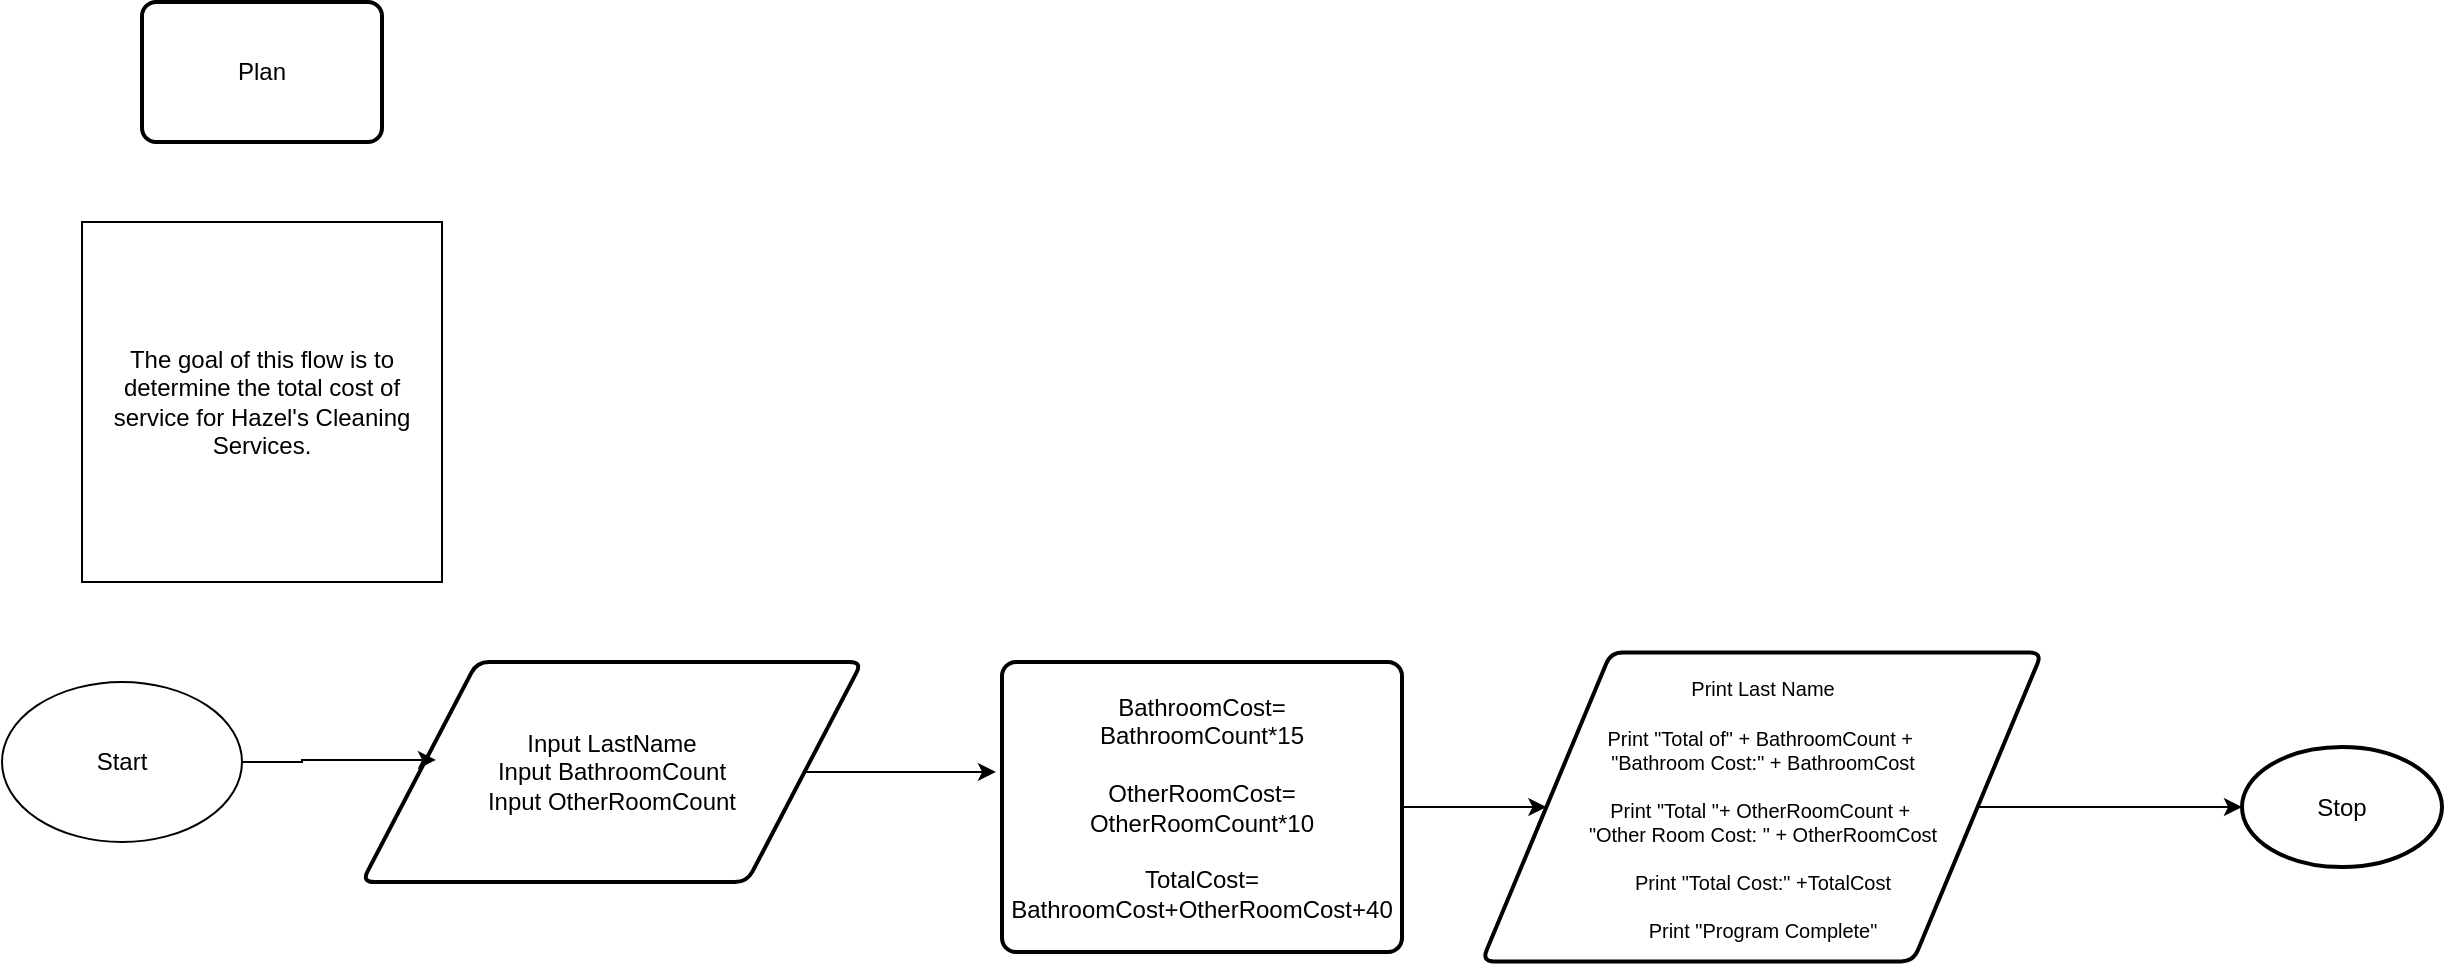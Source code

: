 <mxfile version="24.7.8">
  <diagram name="Page-1" id="vwzhQClkfowtvtcKZdUm">
    <mxGraphModel dx="2284" dy="1936" grid="1" gridSize="10" guides="1" tooltips="1" connect="1" arrows="1" fold="1" page="1" pageScale="1" pageWidth="850" pageHeight="1100" math="0" shadow="0">
      <root>
        <mxCell id="0" />
        <mxCell id="1" parent="0" />
        <mxCell id="cI5EF-JjfwaBmZ3LnjAF-1" value="Start" style="ellipse;whiteSpace=wrap;html=1;" parent="1" vertex="1">
          <mxGeometry x="-240" y="330" width="120" height="80" as="geometry" />
        </mxCell>
        <mxCell id="cI5EF-JjfwaBmZ3LnjAF-2" value="Input LastName&lt;div&gt;Input BathroomCount&lt;/div&gt;&lt;div&gt;Input OtherRoomCount&lt;/div&gt;" style="shape=parallelogram;html=1;strokeWidth=2;perimeter=parallelogramPerimeter;whiteSpace=wrap;rounded=1;arcSize=12;size=0.23;" parent="1" vertex="1">
          <mxGeometry x="-60" y="320" width="250" height="110" as="geometry" />
        </mxCell>
        <mxCell id="cI5EF-JjfwaBmZ3LnjAF-3" value="Plan" style="rounded=1;whiteSpace=wrap;html=1;absoluteArcSize=1;arcSize=14;strokeWidth=2;" parent="1" vertex="1">
          <mxGeometry x="-170" y="-10" width="120" height="70" as="geometry" />
        </mxCell>
        <mxCell id="cI5EF-JjfwaBmZ3LnjAF-15" style="edgeStyle=orthogonalEdgeStyle;rounded=0;orthogonalLoop=1;jettySize=auto;html=1;" parent="1" source="cI5EF-JjfwaBmZ3LnjAF-4" target="cI5EF-JjfwaBmZ3LnjAF-5" edge="1">
          <mxGeometry relative="1" as="geometry" />
        </mxCell>
        <mxCell id="cI5EF-JjfwaBmZ3LnjAF-4" value="&lt;div&gt;&lt;span style=&quot;background-color: initial;&quot;&gt;BathroomCost=&lt;/span&gt;&lt;br&gt;&lt;/div&gt;&lt;div&gt;BathroomCount*15&lt;br&gt;&lt;/div&gt;&lt;div&gt;&lt;br&gt;&lt;/div&gt;&lt;div&gt;OtherRoomCost=&lt;/div&gt;&lt;div&gt;OtherRoomCount*10&lt;br&gt;&lt;/div&gt;&lt;div&gt;&lt;span style=&quot;background-color: initial;&quot;&gt;&lt;br&gt;&lt;/span&gt;&lt;/div&gt;&lt;div&gt;&lt;span style=&quot;background-color: initial;&quot;&gt;TotalCost=&lt;/span&gt;&lt;br&gt;&lt;/div&gt;&lt;div&gt;BathroomCost+OtherRoomCost+40&lt;/div&gt;" style="rounded=1;whiteSpace=wrap;html=1;absoluteArcSize=1;arcSize=14;strokeWidth=2;" parent="1" vertex="1">
          <mxGeometry x="260" y="320" width="200" height="145" as="geometry" />
        </mxCell>
        <mxCell id="cI5EF-JjfwaBmZ3LnjAF-16" value="" style="edgeStyle=orthogonalEdgeStyle;rounded=0;orthogonalLoop=1;jettySize=auto;html=1;" parent="1" source="cI5EF-JjfwaBmZ3LnjAF-5" target="cI5EF-JjfwaBmZ3LnjAF-7" edge="1">
          <mxGeometry relative="1" as="geometry" />
        </mxCell>
        <mxCell id="cI5EF-JjfwaBmZ3LnjAF-5" value="&lt;font style=&quot;font-size: 10px;&quot;&gt;Print Last Name&lt;/font&gt;&lt;div style=&quot;font-size: 10px;&quot;&gt;&lt;font style=&quot;font-size: 10px;&quot;&gt;&lt;br&gt;&lt;/font&gt;&lt;div style=&quot;&quot;&gt;&lt;font style=&quot;font-size: 10px;&quot;&gt;Print &quot;Total of&quot; + BathroomCount +&amp;nbsp;&lt;/font&gt;&lt;/div&gt;&lt;div style=&quot;&quot;&gt;&lt;font style=&quot;font-size: 10px;&quot;&gt;&quot;Bathroom Cost:&quot; +&amp;nbsp;BathroomCost&lt;/font&gt;&lt;/div&gt;&lt;div style=&quot;&quot;&gt;&lt;font style=&quot;font-size: 10px;&quot;&gt;&lt;br&gt;&lt;/font&gt;&lt;/div&gt;&lt;div style=&quot;&quot;&gt;&lt;font style=&quot;font-size: 10px;&quot;&gt;Print &quot;Total &quot;+ OtherRoomCount +&amp;nbsp;&lt;/font&gt;&lt;/div&gt;&lt;div style=&quot;&quot;&gt;&lt;font style=&quot;font-size: 10px;&quot;&gt;&quot;Other Room Cost: &quot; + OtherRoomCost&lt;/font&gt;&lt;/div&gt;&lt;div style=&quot;&quot;&gt;&lt;font style=&quot;font-size: 10px;&quot;&gt;&lt;br&gt;&lt;/font&gt;&lt;/div&gt;&lt;div style=&quot;&quot;&gt;&lt;font style=&quot;font-size: 10px;&quot;&gt;Print &quot;Total Cost:&quot; +TotalCost&lt;/font&gt;&lt;/div&gt;&lt;div style=&quot;&quot;&gt;&lt;font style=&quot;font-size: 10px;&quot;&gt;&lt;br&gt;&lt;/font&gt;&lt;/div&gt;&lt;div style=&quot;&quot;&gt;&lt;font style=&quot;font-size: 10px;&quot;&gt;Print &quot;Program Complete&quot;&lt;/font&gt;&lt;/div&gt;&lt;/div&gt;" style="shape=parallelogram;html=1;strokeWidth=2;perimeter=parallelogramPerimeter;rounded=1;arcSize=12;size=0.23;align=center;fontFamily=Helvetica;" parent="1" vertex="1">
          <mxGeometry x="500" y="315.31" width="280" height="154.38" as="geometry" />
        </mxCell>
        <mxCell id="cI5EF-JjfwaBmZ3LnjAF-7" value="Stop" style="strokeWidth=2;html=1;shape=mxgraph.flowchart.start_1;whiteSpace=wrap;" parent="1" vertex="1">
          <mxGeometry x="880" y="362.5" width="100" height="60" as="geometry" />
        </mxCell>
        <mxCell id="cI5EF-JjfwaBmZ3LnjAF-8" value="The goal of this flow is to determine the total cost of service for Hazel&#39;s Cleaning Services." style="whiteSpace=wrap;html=1;aspect=fixed;" parent="1" vertex="1">
          <mxGeometry x="-200" y="100" width="180" height="180" as="geometry" />
        </mxCell>
        <mxCell id="cI5EF-JjfwaBmZ3LnjAF-12" style="edgeStyle=orthogonalEdgeStyle;rounded=0;orthogonalLoop=1;jettySize=auto;html=1;exitX=1;exitY=0.5;exitDx=0;exitDy=0;entryX=0.148;entryY=0.445;entryDx=0;entryDy=0;entryPerimeter=0;" parent="1" source="cI5EF-JjfwaBmZ3LnjAF-1" target="cI5EF-JjfwaBmZ3LnjAF-2" edge="1">
          <mxGeometry relative="1" as="geometry">
            <mxPoint x="-50" y="370" as="targetPoint" />
          </mxGeometry>
        </mxCell>
        <mxCell id="cI5EF-JjfwaBmZ3LnjAF-14" style="edgeStyle=orthogonalEdgeStyle;rounded=0;orthogonalLoop=1;jettySize=auto;html=1;exitX=1;exitY=0.5;exitDx=0;exitDy=0;entryX=-0.015;entryY=0.379;entryDx=0;entryDy=0;entryPerimeter=0;" parent="1" source="cI5EF-JjfwaBmZ3LnjAF-2" target="cI5EF-JjfwaBmZ3LnjAF-4" edge="1">
          <mxGeometry relative="1" as="geometry" />
        </mxCell>
      </root>
    </mxGraphModel>
  </diagram>
</mxfile>
